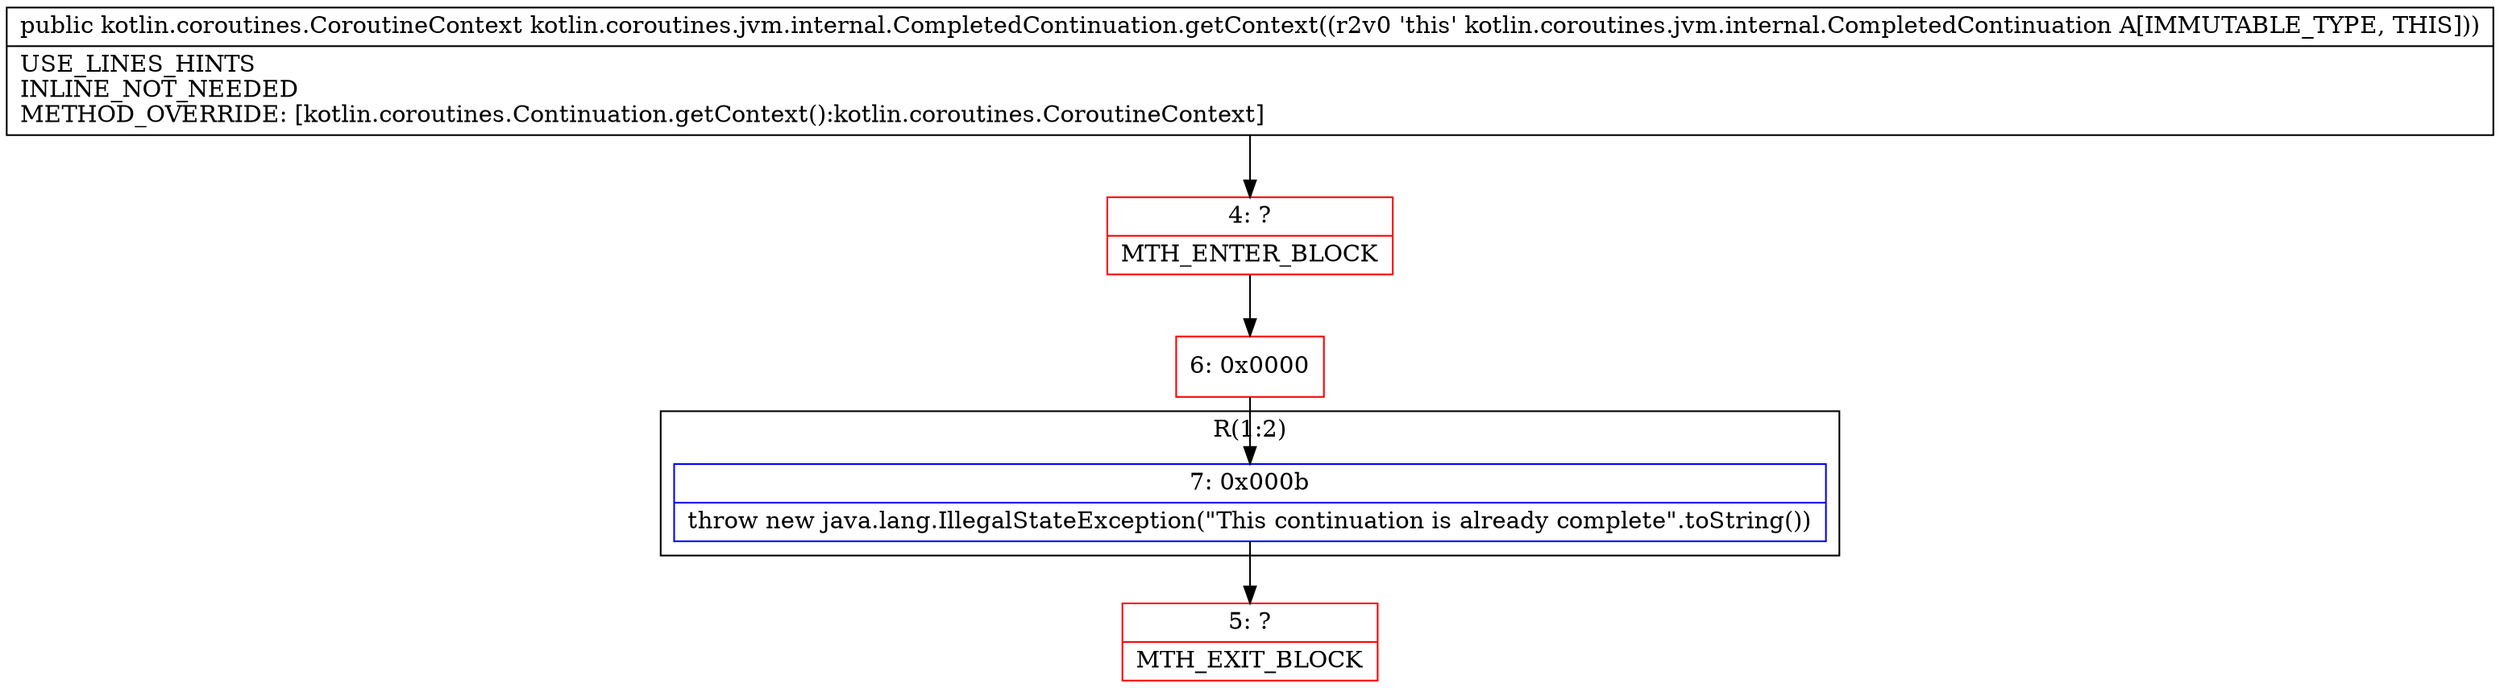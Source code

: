 digraph "CFG forkotlin.coroutines.jvm.internal.CompletedContinuation.getContext()Lkotlin\/coroutines\/CoroutineContext;" {
subgraph cluster_Region_852743613 {
label = "R(1:2)";
node [shape=record,color=blue];
Node_7 [shape=record,label="{7\:\ 0x000b|throw new java.lang.IllegalStateException(\"This continuation is already complete\".toString())\l}"];
}
Node_4 [shape=record,color=red,label="{4\:\ ?|MTH_ENTER_BLOCK\l}"];
Node_6 [shape=record,color=red,label="{6\:\ 0x0000}"];
Node_5 [shape=record,color=red,label="{5\:\ ?|MTH_EXIT_BLOCK\l}"];
MethodNode[shape=record,label="{public kotlin.coroutines.CoroutineContext kotlin.coroutines.jvm.internal.CompletedContinuation.getContext((r2v0 'this' kotlin.coroutines.jvm.internal.CompletedContinuation A[IMMUTABLE_TYPE, THIS]))  | USE_LINES_HINTS\lINLINE_NOT_NEEDED\lMETHOD_OVERRIDE: [kotlin.coroutines.Continuation.getContext():kotlin.coroutines.CoroutineContext]\l}"];
MethodNode -> Node_4;Node_7 -> Node_5;
Node_4 -> Node_6;
Node_6 -> Node_7;
}

